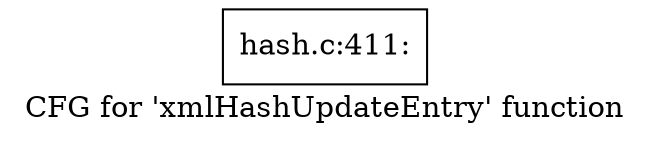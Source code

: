 digraph "CFG for 'xmlHashUpdateEntry' function" {
	label="CFG for 'xmlHashUpdateEntry' function";

	Node0x3d1d320 [shape=record,label="{hash.c:411:}"];
}
